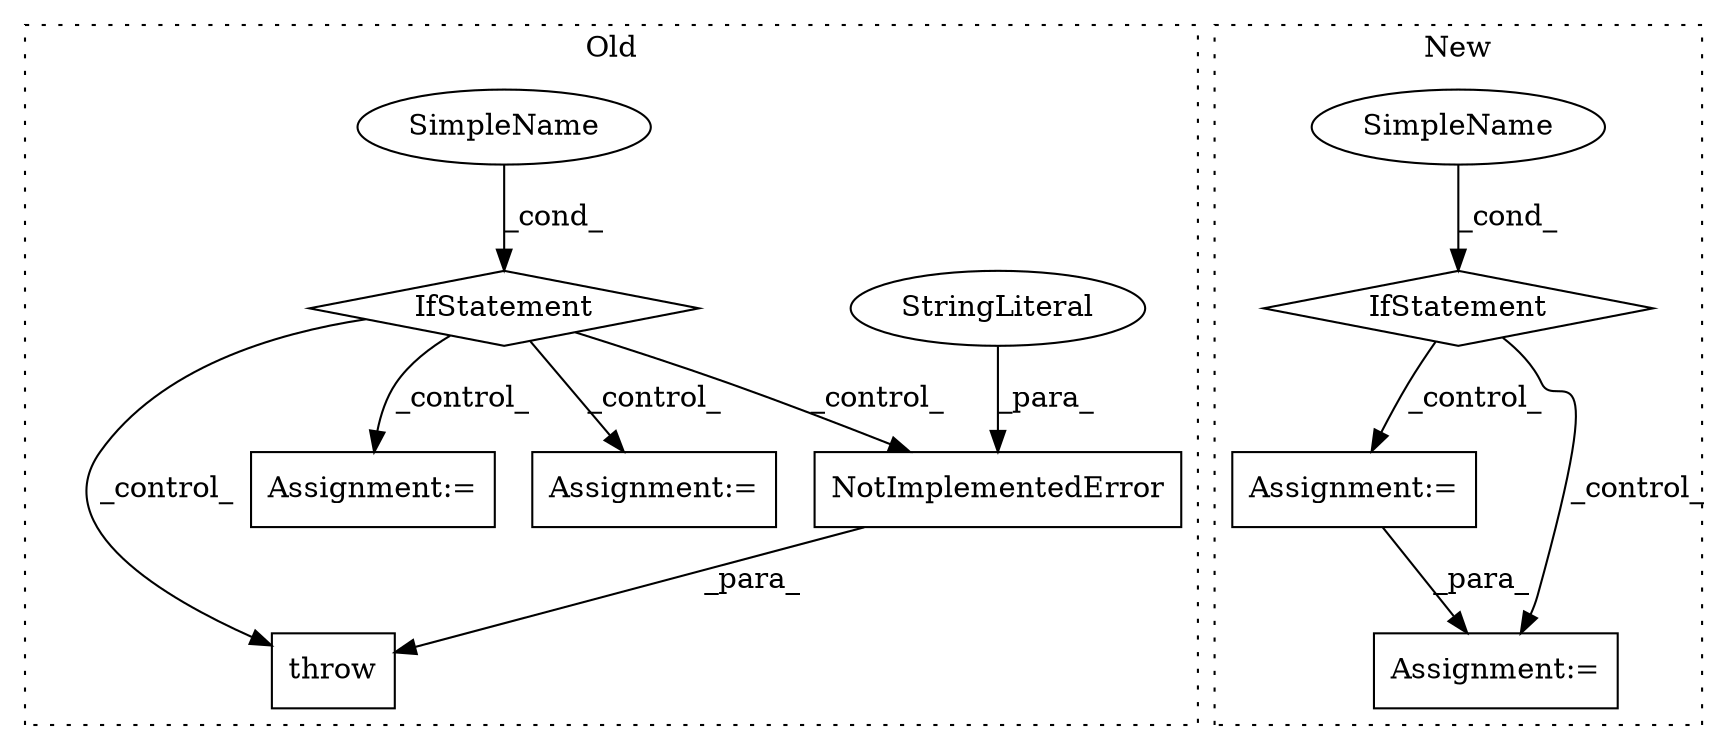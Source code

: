 digraph G {
subgraph cluster0 {
1 [label="NotImplementedError" a="32" s="19435,19493" l="20,1" shape="box"];
3 [label="StringLiteral" a="45" s="19455" l="38" shape="ellipse"];
4 [label="throw" a="53" s="19429" l="6" shape="box"];
5 [label="IfStatement" a="25" s="19401,19419" l="4,2" shape="diamond"];
6 [label="SimpleName" a="42" s="" l="" shape="ellipse"];
9 [label="Assignment:=" a="7" s="19510" l="1" shape="box"];
10 [label="Assignment:=" a="7" s="19549,19672" l="64,2" shape="box"];
label = "Old";
style="dotted";
}
subgraph cluster1 {
2 [label="IfStatement" a="25" s="27756,27796" l="4,2" shape="diamond"];
7 [label="Assignment:=" a="7" s="28147" l="1" shape="box"];
8 [label="SimpleName" a="42" s="" l="" shape="ellipse"];
11 [label="Assignment:=" a="7" s="28243" l="2" shape="box"];
label = "New";
style="dotted";
}
1 -> 4 [label="_para_"];
2 -> 11 [label="_control_"];
2 -> 7 [label="_control_"];
3 -> 1 [label="_para_"];
5 -> 9 [label="_control_"];
5 -> 10 [label="_control_"];
5 -> 4 [label="_control_"];
5 -> 1 [label="_control_"];
6 -> 5 [label="_cond_"];
7 -> 11 [label="_para_"];
8 -> 2 [label="_cond_"];
}